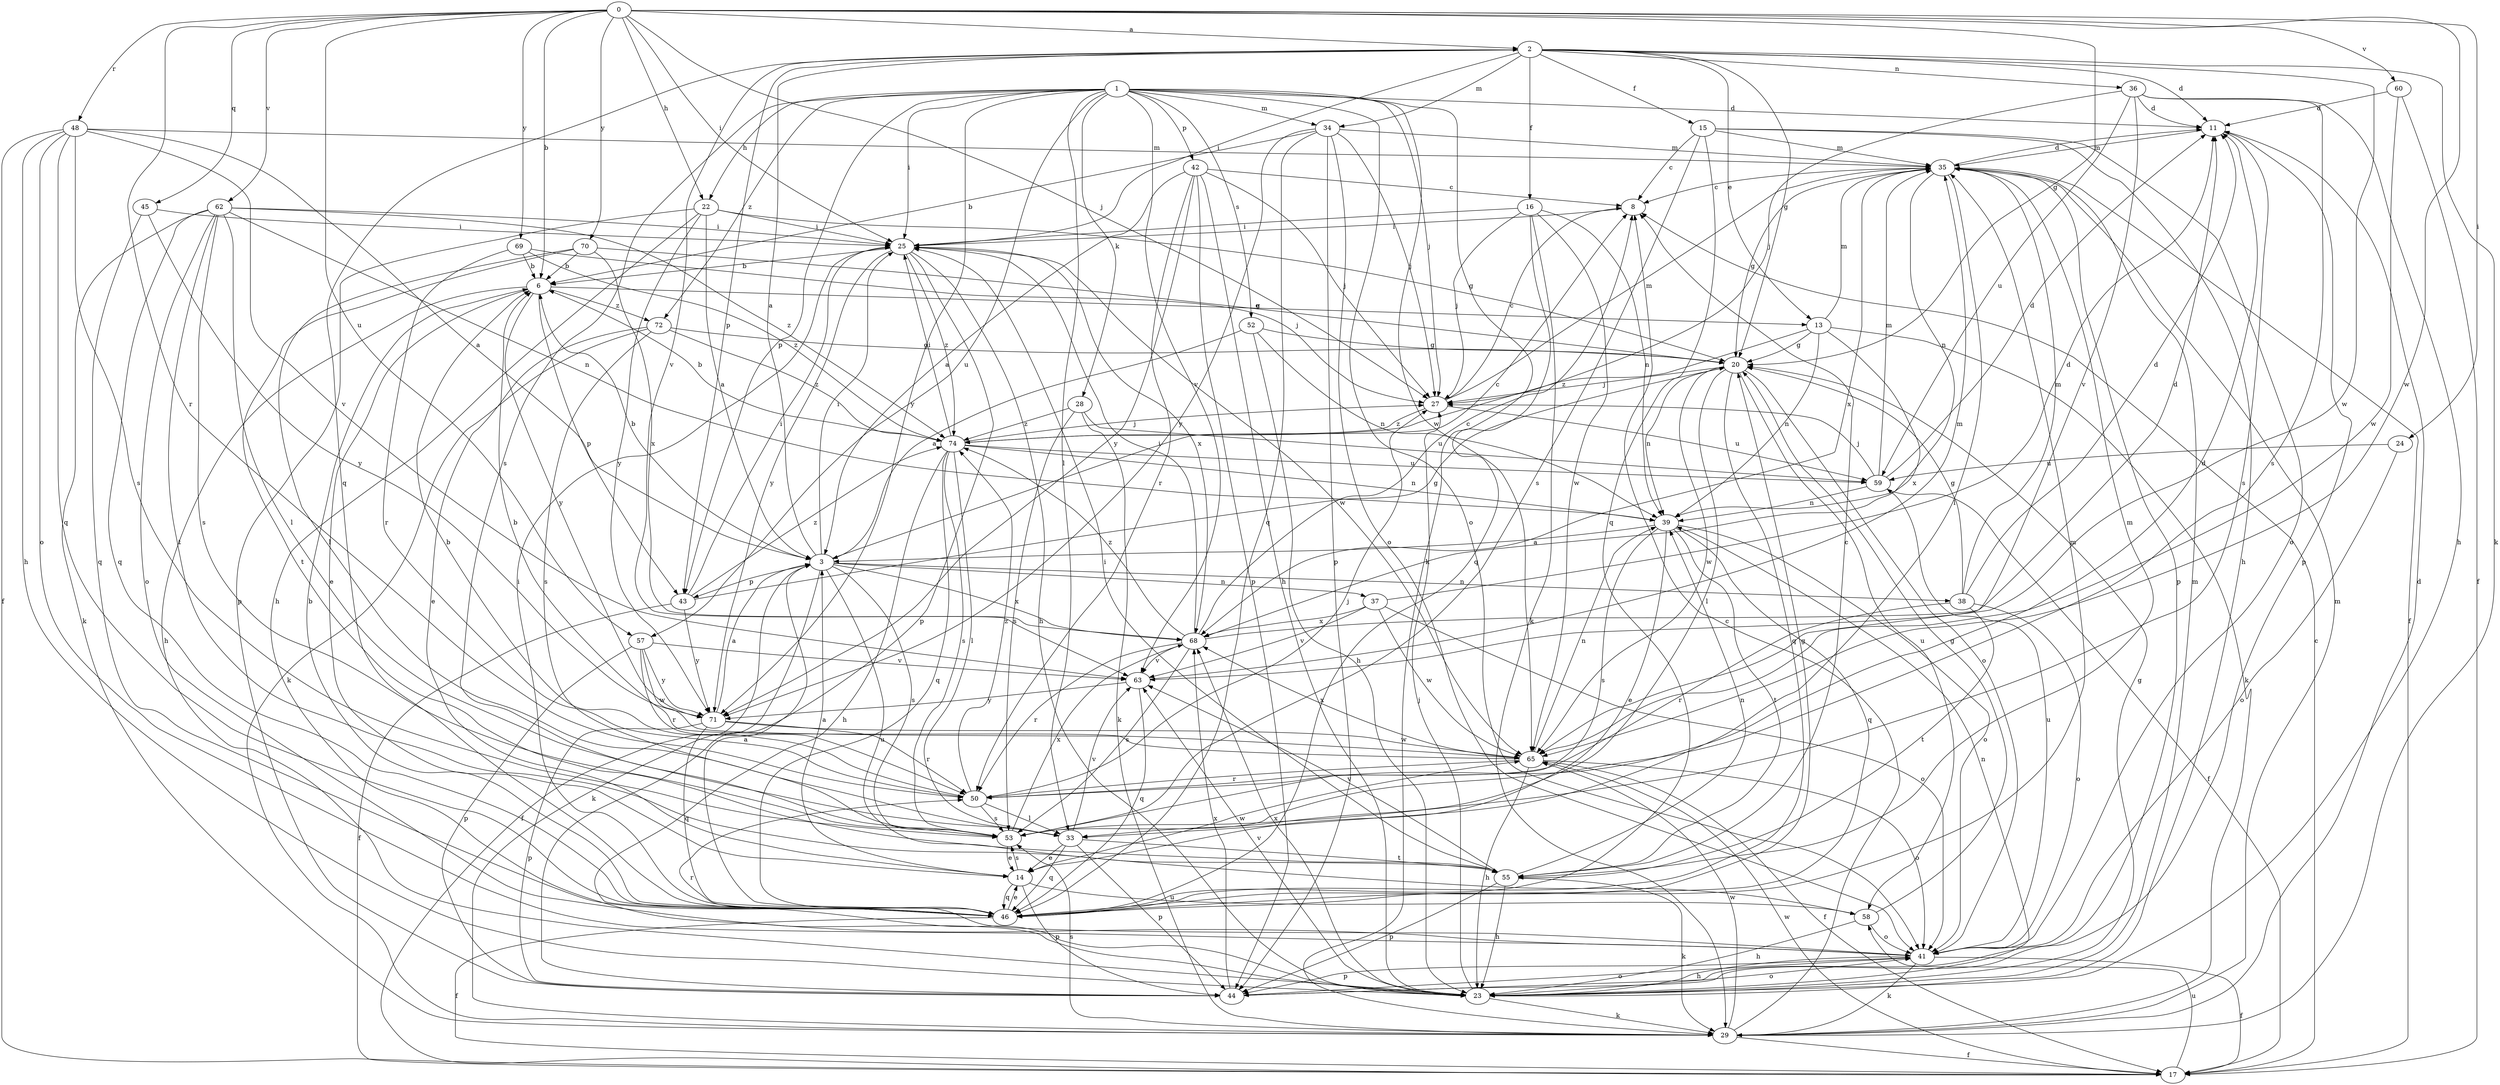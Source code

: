 strict digraph  {
0;
1;
2;
3;
6;
8;
11;
13;
14;
15;
16;
17;
20;
22;
23;
24;
25;
27;
28;
29;
33;
34;
35;
36;
37;
38;
39;
41;
42;
43;
44;
45;
46;
48;
50;
52;
53;
55;
57;
58;
59;
60;
62;
63;
65;
68;
69;
70;
71;
72;
74;
0 -> 2  [label=a];
0 -> 6  [label=b];
0 -> 20  [label=g];
0 -> 22  [label=h];
0 -> 24  [label=i];
0 -> 25  [label=i];
0 -> 27  [label=j];
0 -> 45  [label=q];
0 -> 48  [label=r];
0 -> 50  [label=r];
0 -> 57  [label=u];
0 -> 60  [label=v];
0 -> 62  [label=v];
0 -> 65  [label=w];
0 -> 69  [label=y];
0 -> 70  [label=y];
1 -> 11  [label=d];
1 -> 22  [label=h];
1 -> 25  [label=i];
1 -> 27  [label=j];
1 -> 28  [label=k];
1 -> 29  [label=k];
1 -> 33  [label=l];
1 -> 34  [label=m];
1 -> 41  [label=o];
1 -> 42  [label=p];
1 -> 43  [label=p];
1 -> 52  [label=s];
1 -> 53  [label=s];
1 -> 57  [label=u];
1 -> 63  [label=v];
1 -> 65  [label=w];
1 -> 71  [label=y];
1 -> 72  [label=z];
2 -> 11  [label=d];
2 -> 13  [label=e];
2 -> 15  [label=f];
2 -> 16  [label=f];
2 -> 20  [label=g];
2 -> 25  [label=i];
2 -> 29  [label=k];
2 -> 34  [label=m];
2 -> 36  [label=n];
2 -> 43  [label=p];
2 -> 46  [label=q];
2 -> 63  [label=v];
2 -> 65  [label=w];
3 -> 2  [label=a];
3 -> 6  [label=b];
3 -> 8  [label=c];
3 -> 17  [label=f];
3 -> 25  [label=i];
3 -> 29  [label=k];
3 -> 37  [label=n];
3 -> 38  [label=n];
3 -> 43  [label=p];
3 -> 53  [label=s];
3 -> 58  [label=u];
3 -> 68  [label=x];
6 -> 13  [label=e];
6 -> 14  [label=e];
6 -> 23  [label=h];
6 -> 43  [label=p];
6 -> 71  [label=y];
6 -> 72  [label=z];
8 -> 25  [label=i];
11 -> 35  [label=m];
11 -> 44  [label=p];
11 -> 53  [label=s];
13 -> 20  [label=g];
13 -> 29  [label=k];
13 -> 35  [label=m];
13 -> 39  [label=n];
13 -> 68  [label=x];
13 -> 74  [label=z];
14 -> 3  [label=a];
14 -> 44  [label=p];
14 -> 46  [label=q];
14 -> 53  [label=s];
14 -> 58  [label=u];
14 -> 65  [label=w];
15 -> 8  [label=c];
15 -> 23  [label=h];
15 -> 35  [label=m];
15 -> 41  [label=o];
15 -> 46  [label=q];
15 -> 53  [label=s];
16 -> 25  [label=i];
16 -> 27  [label=j];
16 -> 29  [label=k];
16 -> 39  [label=n];
16 -> 46  [label=q];
16 -> 65  [label=w];
17 -> 8  [label=c];
17 -> 58  [label=u];
17 -> 65  [label=w];
20 -> 27  [label=j];
20 -> 33  [label=l];
20 -> 39  [label=n];
20 -> 41  [label=o];
20 -> 46  [label=q];
20 -> 58  [label=u];
20 -> 65  [label=w];
22 -> 3  [label=a];
22 -> 20  [label=g];
22 -> 23  [label=h];
22 -> 25  [label=i];
22 -> 44  [label=p];
22 -> 71  [label=y];
23 -> 20  [label=g];
23 -> 27  [label=j];
23 -> 29  [label=k];
23 -> 35  [label=m];
23 -> 39  [label=n];
23 -> 41  [label=o];
23 -> 63  [label=v];
23 -> 68  [label=x];
24 -> 41  [label=o];
24 -> 59  [label=u];
25 -> 6  [label=b];
25 -> 23  [label=h];
25 -> 44  [label=p];
25 -> 65  [label=w];
25 -> 68  [label=x];
25 -> 71  [label=y];
25 -> 74  [label=z];
27 -> 8  [label=c];
27 -> 35  [label=m];
27 -> 59  [label=u];
27 -> 74  [label=z];
28 -> 29  [label=k];
28 -> 53  [label=s];
28 -> 59  [label=u];
28 -> 74  [label=z];
29 -> 8  [label=c];
29 -> 11  [label=d];
29 -> 17  [label=f];
29 -> 35  [label=m];
29 -> 53  [label=s];
29 -> 65  [label=w];
33 -> 14  [label=e];
33 -> 44  [label=p];
33 -> 46  [label=q];
33 -> 55  [label=t];
33 -> 63  [label=v];
34 -> 6  [label=b];
34 -> 27  [label=j];
34 -> 35  [label=m];
34 -> 41  [label=o];
34 -> 44  [label=p];
34 -> 46  [label=q];
34 -> 71  [label=y];
35 -> 8  [label=c];
35 -> 11  [label=d];
35 -> 17  [label=f];
35 -> 20  [label=g];
35 -> 33  [label=l];
35 -> 39  [label=n];
35 -> 44  [label=p];
35 -> 68  [label=x];
36 -> 11  [label=d];
36 -> 23  [label=h];
36 -> 27  [label=j];
36 -> 53  [label=s];
36 -> 59  [label=u];
36 -> 63  [label=v];
37 -> 11  [label=d];
37 -> 41  [label=o];
37 -> 63  [label=v];
37 -> 65  [label=w];
37 -> 68  [label=x];
38 -> 11  [label=d];
38 -> 20  [label=g];
38 -> 35  [label=m];
38 -> 41  [label=o];
38 -> 50  [label=r];
38 -> 55  [label=t];
39 -> 3  [label=a];
39 -> 14  [label=e];
39 -> 41  [label=o];
39 -> 46  [label=q];
39 -> 53  [label=s];
39 -> 55  [label=t];
41 -> 17  [label=f];
41 -> 23  [label=h];
41 -> 29  [label=k];
41 -> 44  [label=p];
41 -> 50  [label=r];
41 -> 59  [label=u];
42 -> 3  [label=a];
42 -> 8  [label=c];
42 -> 23  [label=h];
42 -> 27  [label=j];
42 -> 44  [label=p];
42 -> 50  [label=r];
42 -> 71  [label=y];
43 -> 17  [label=f];
43 -> 20  [label=g];
43 -> 25  [label=i];
43 -> 71  [label=y];
43 -> 74  [label=z];
44 -> 41  [label=o];
44 -> 68  [label=x];
45 -> 25  [label=i];
45 -> 46  [label=q];
45 -> 71  [label=y];
46 -> 3  [label=a];
46 -> 6  [label=b];
46 -> 14  [label=e];
46 -> 17  [label=f];
46 -> 20  [label=g];
46 -> 25  [label=i];
46 -> 35  [label=m];
48 -> 3  [label=a];
48 -> 17  [label=f];
48 -> 23  [label=h];
48 -> 35  [label=m];
48 -> 41  [label=o];
48 -> 46  [label=q];
48 -> 53  [label=s];
48 -> 63  [label=v];
50 -> 6  [label=b];
50 -> 11  [label=d];
50 -> 27  [label=j];
50 -> 33  [label=l];
50 -> 53  [label=s];
50 -> 74  [label=z];
52 -> 3  [label=a];
52 -> 20  [label=g];
52 -> 23  [label=h];
52 -> 39  [label=n];
53 -> 14  [label=e];
53 -> 68  [label=x];
55 -> 8  [label=c];
55 -> 23  [label=h];
55 -> 25  [label=i];
55 -> 29  [label=k];
55 -> 35  [label=m];
55 -> 39  [label=n];
55 -> 44  [label=p];
55 -> 63  [label=v];
57 -> 44  [label=p];
57 -> 50  [label=r];
57 -> 63  [label=v];
57 -> 65  [label=w];
57 -> 71  [label=y];
58 -> 20  [label=g];
58 -> 23  [label=h];
58 -> 41  [label=o];
59 -> 11  [label=d];
59 -> 17  [label=f];
59 -> 27  [label=j];
59 -> 35  [label=m];
59 -> 39  [label=n];
60 -> 11  [label=d];
60 -> 17  [label=f];
60 -> 65  [label=w];
62 -> 25  [label=i];
62 -> 29  [label=k];
62 -> 33  [label=l];
62 -> 39  [label=n];
62 -> 41  [label=o];
62 -> 46  [label=q];
62 -> 53  [label=s];
62 -> 55  [label=t];
62 -> 74  [label=z];
63 -> 35  [label=m];
63 -> 46  [label=q];
63 -> 71  [label=y];
65 -> 6  [label=b];
65 -> 17  [label=f];
65 -> 23  [label=h];
65 -> 39  [label=n];
65 -> 41  [label=o];
65 -> 50  [label=r];
65 -> 68  [label=x];
68 -> 8  [label=c];
68 -> 11  [label=d];
68 -> 25  [label=i];
68 -> 50  [label=r];
68 -> 53  [label=s];
68 -> 63  [label=v];
68 -> 74  [label=z];
69 -> 6  [label=b];
69 -> 27  [label=j];
69 -> 50  [label=r];
69 -> 74  [label=z];
70 -> 6  [label=b];
70 -> 20  [label=g];
70 -> 33  [label=l];
70 -> 55  [label=t];
70 -> 68  [label=x];
71 -> 3  [label=a];
71 -> 44  [label=p];
71 -> 46  [label=q];
71 -> 50  [label=r];
71 -> 65  [label=w];
72 -> 14  [label=e];
72 -> 20  [label=g];
72 -> 29  [label=k];
72 -> 53  [label=s];
72 -> 74  [label=z];
74 -> 6  [label=b];
74 -> 23  [label=h];
74 -> 25  [label=i];
74 -> 27  [label=j];
74 -> 33  [label=l];
74 -> 39  [label=n];
74 -> 46  [label=q];
74 -> 53  [label=s];
74 -> 59  [label=u];
}
